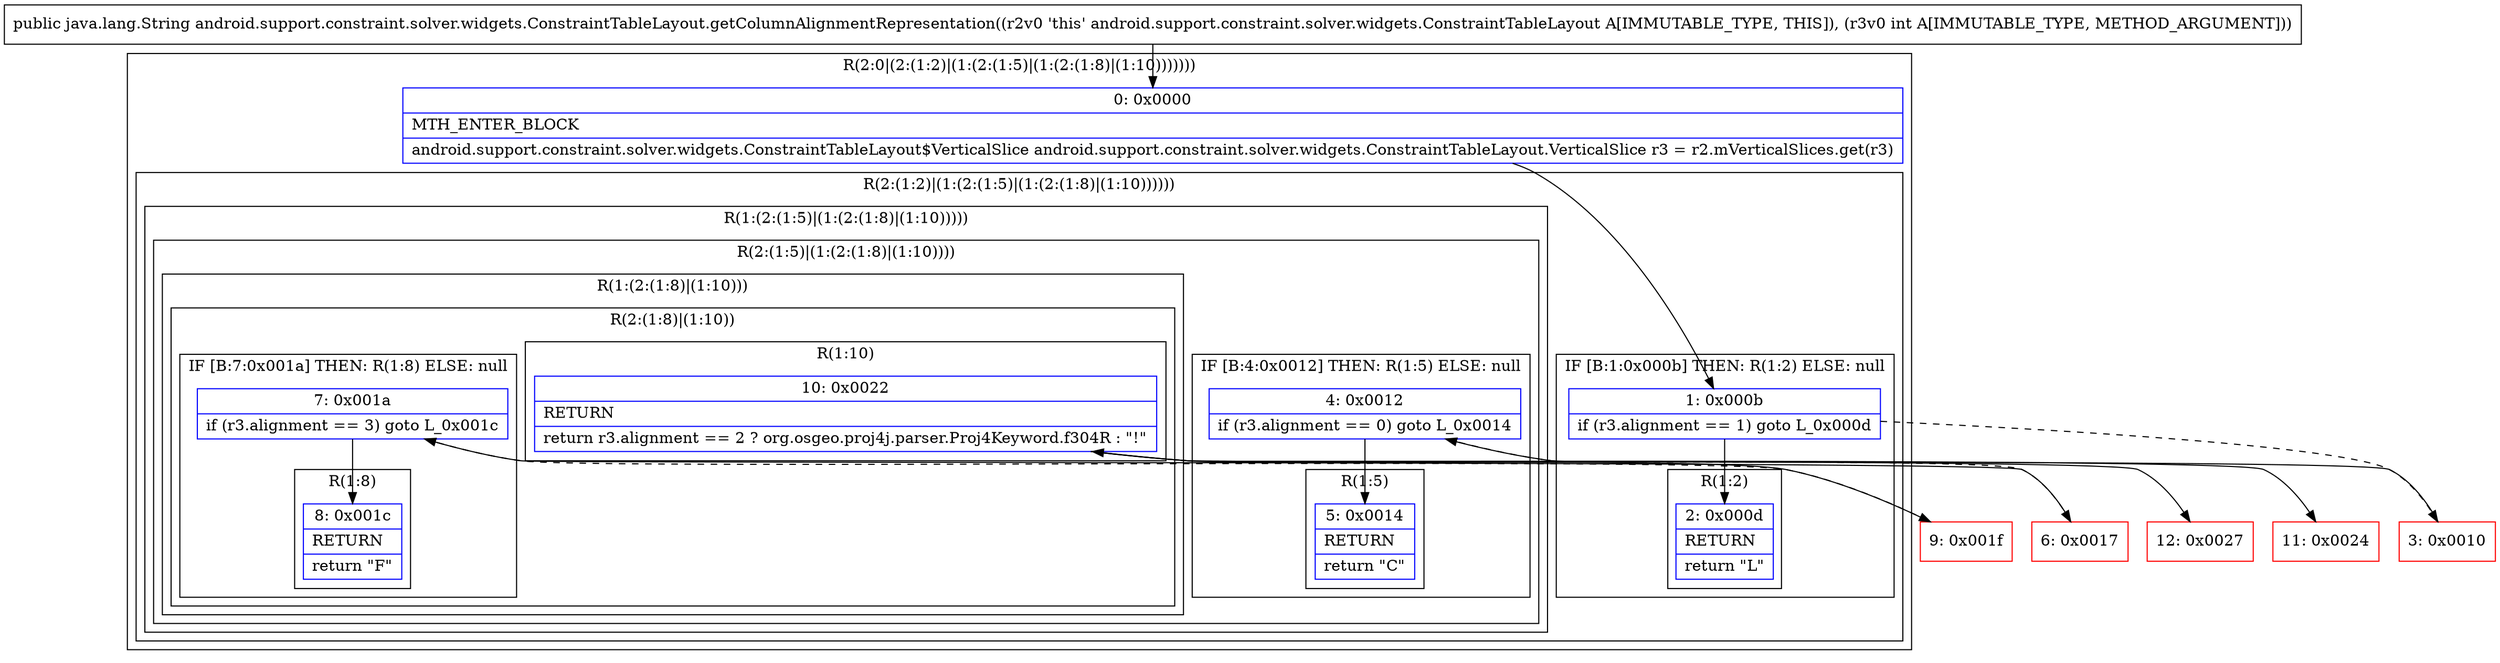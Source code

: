 digraph "CFG forandroid.support.constraint.solver.widgets.ConstraintTableLayout.getColumnAlignmentRepresentation(I)Ljava\/lang\/String;" {
subgraph cluster_Region_1688602509 {
label = "R(2:0|(2:(1:2)|(1:(2:(1:5)|(1:(2:(1:8)|(1:10)))))))";
node [shape=record,color=blue];
Node_0 [shape=record,label="{0\:\ 0x0000|MTH_ENTER_BLOCK\l|android.support.constraint.solver.widgets.ConstraintTableLayout$VerticalSlice android.support.constraint.solver.widgets.ConstraintTableLayout.VerticalSlice r3 = r2.mVerticalSlices.get(r3)\l}"];
subgraph cluster_Region_540608798 {
label = "R(2:(1:2)|(1:(2:(1:5)|(1:(2:(1:8)|(1:10))))))";
node [shape=record,color=blue];
subgraph cluster_IfRegion_1249358059 {
label = "IF [B:1:0x000b] THEN: R(1:2) ELSE: null";
node [shape=record,color=blue];
Node_1 [shape=record,label="{1\:\ 0x000b|if (r3.alignment == 1) goto L_0x000d\l}"];
subgraph cluster_Region_553258981 {
label = "R(1:2)";
node [shape=record,color=blue];
Node_2 [shape=record,label="{2\:\ 0x000d|RETURN\l|return \"L\"\l}"];
}
}
subgraph cluster_Region_121310738 {
label = "R(1:(2:(1:5)|(1:(2:(1:8)|(1:10)))))";
node [shape=record,color=blue];
subgraph cluster_Region_2109837645 {
label = "R(2:(1:5)|(1:(2:(1:8)|(1:10))))";
node [shape=record,color=blue];
subgraph cluster_IfRegion_366208555 {
label = "IF [B:4:0x0012] THEN: R(1:5) ELSE: null";
node [shape=record,color=blue];
Node_4 [shape=record,label="{4\:\ 0x0012|if (r3.alignment == 0) goto L_0x0014\l}"];
subgraph cluster_Region_366478866 {
label = "R(1:5)";
node [shape=record,color=blue];
Node_5 [shape=record,label="{5\:\ 0x0014|RETURN\l|return \"C\"\l}"];
}
}
subgraph cluster_Region_1705883243 {
label = "R(1:(2:(1:8)|(1:10)))";
node [shape=record,color=blue];
subgraph cluster_Region_985231186 {
label = "R(2:(1:8)|(1:10))";
node [shape=record,color=blue];
subgraph cluster_IfRegion_1722132521 {
label = "IF [B:7:0x001a] THEN: R(1:8) ELSE: null";
node [shape=record,color=blue];
Node_7 [shape=record,label="{7\:\ 0x001a|if (r3.alignment == 3) goto L_0x001c\l}"];
subgraph cluster_Region_1258543793 {
label = "R(1:8)";
node [shape=record,color=blue];
Node_8 [shape=record,label="{8\:\ 0x001c|RETURN\l|return \"F\"\l}"];
}
}
subgraph cluster_Region_845889823 {
label = "R(1:10)";
node [shape=record,color=blue];
Node_10 [shape=record,label="{10\:\ 0x0022|RETURN\l|return r3.alignment == 2 ? org.osgeo.proj4j.parser.Proj4Keyword.f304R : \"!\"\l}"];
}
}
}
}
}
}
}
Node_3 [shape=record,color=red,label="{3\:\ 0x0010}"];
Node_6 [shape=record,color=red,label="{6\:\ 0x0017}"];
Node_9 [shape=record,color=red,label="{9\:\ 0x001f}"];
Node_11 [shape=record,color=red,label="{11\:\ 0x0024}"];
Node_12 [shape=record,color=red,label="{12\:\ 0x0027}"];
MethodNode[shape=record,label="{public java.lang.String android.support.constraint.solver.widgets.ConstraintTableLayout.getColumnAlignmentRepresentation((r2v0 'this' android.support.constraint.solver.widgets.ConstraintTableLayout A[IMMUTABLE_TYPE, THIS]), (r3v0 int A[IMMUTABLE_TYPE, METHOD_ARGUMENT])) }"];
MethodNode -> Node_0;
Node_0 -> Node_1;
Node_1 -> Node_2;
Node_1 -> Node_3[style=dashed];
Node_4 -> Node_5;
Node_4 -> Node_6[style=dashed];
Node_7 -> Node_8;
Node_7 -> Node_9[style=dashed];
Node_10 -> Node_11;
Node_10 -> Node_12;
Node_3 -> Node_4;
Node_6 -> Node_7;
Node_9 -> Node_10;
}

